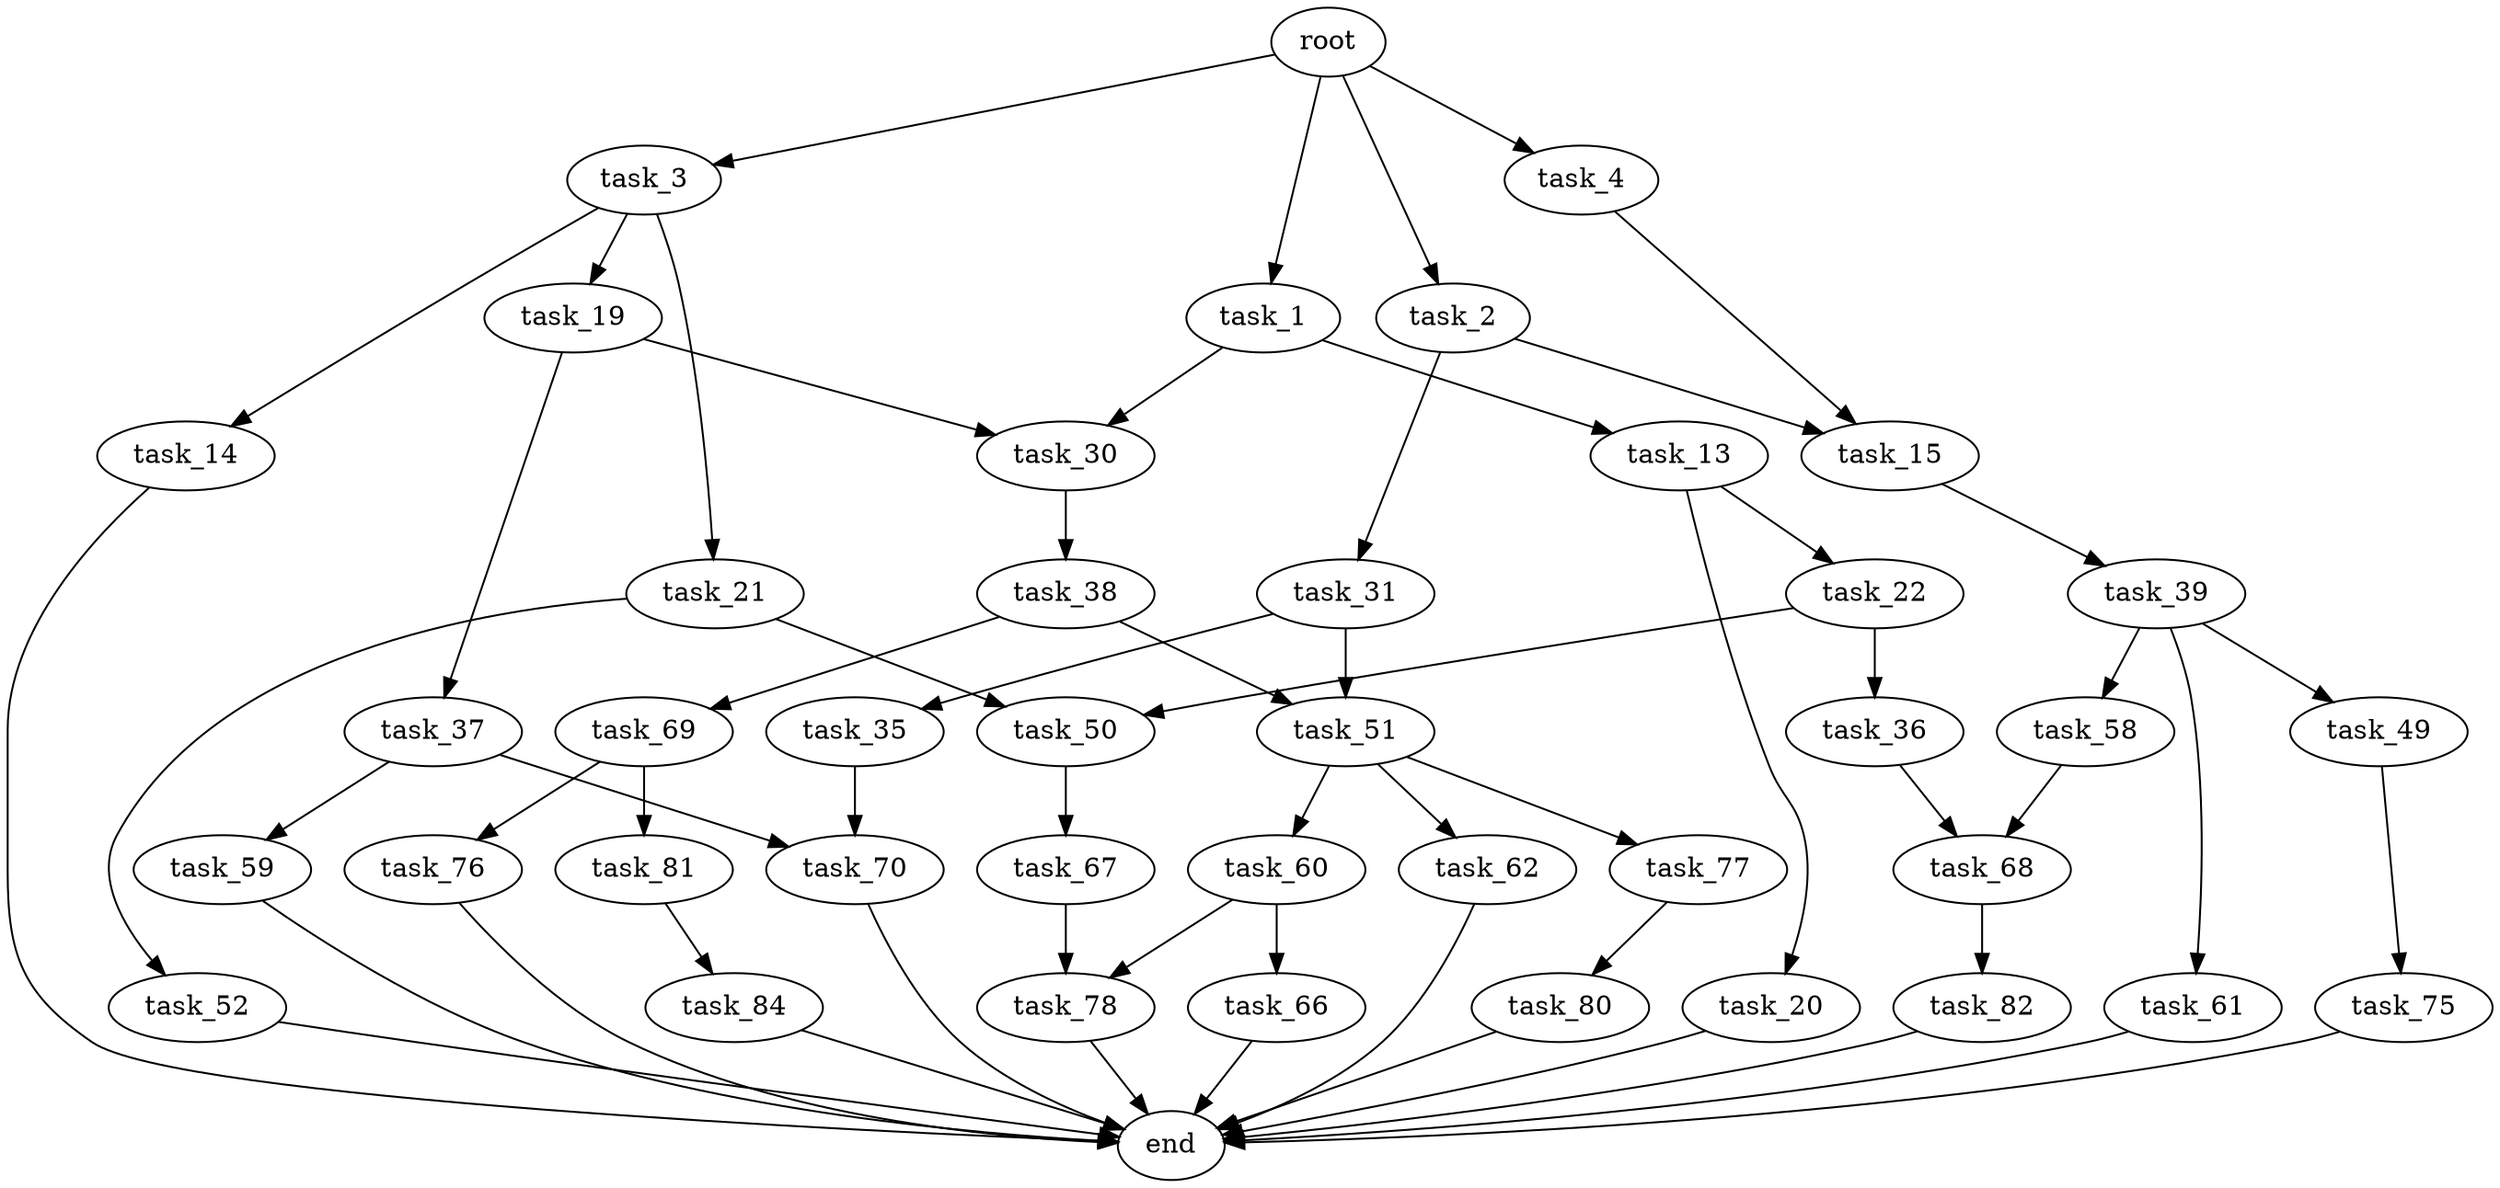 digraph G {
  root [size="0.000000"];
  task_1 [size="9753700159.000000"];
  task_2 [size="15027568311.000000"];
  task_3 [size="1073741824000.000000"];
  task_4 [size="1699023868.000000"];
  task_13 [size="231928233984.000000"];
  task_14 [size="11937781970.000000"];
  task_15 [size="80787488910.000000"];
  task_19 [size="28991029248.000000"];
  task_20 [size="448037046087.000000"];
  task_21 [size="368293445632.000000"];
  task_22 [size="169723143865.000000"];
  task_30 [size="93255425720.000000"];
  task_31 [size="6968911605.000000"];
  task_35 [size="8156801851.000000"];
  task_36 [size="782757789696.000000"];
  task_37 [size="23965942999.000000"];
  task_38 [size="231928233984.000000"];
  task_39 [size="368293445632.000000"];
  task_49 [size="782757789696.000000"];
  task_50 [size="11095063220.000000"];
  task_51 [size="315965380491.000000"];
  task_52 [size="879089213656.000000"];
  task_58 [size="23017903626.000000"];
  task_59 [size="1125915851.000000"];
  task_60 [size="27243062647.000000"];
  task_61 [size="368293445632.000000"];
  task_62 [size="19866802949.000000"];
  task_66 [size="40292252306.000000"];
  task_67 [size="4011740492.000000"];
  task_68 [size="6051717209.000000"];
  task_69 [size="480118340142.000000"];
  task_70 [size="1073741824000.000000"];
  task_75 [size="28991029248.000000"];
  task_76 [size="2533404977.000000"];
  task_77 [size="18992039965.000000"];
  task_78 [size="134217728000.000000"];
  task_80 [size="358332997010.000000"];
  task_81 [size="94622933149.000000"];
  task_82 [size="231928233984.000000"];
  task_84 [size="68719476736.000000"];
  end [size="0.000000"];

  root -> task_1 [size="1.000000"];
  root -> task_2 [size="1.000000"];
  root -> task_3 [size="1.000000"];
  root -> task_4 [size="1.000000"];
  task_1 -> task_13 [size="411041792.000000"];
  task_1 -> task_30 [size="411041792.000000"];
  task_2 -> task_15 [size="679477248.000000"];
  task_2 -> task_31 [size="679477248.000000"];
  task_3 -> task_14 [size="838860800.000000"];
  task_3 -> task_19 [size="838860800.000000"];
  task_3 -> task_21 [size="838860800.000000"];
  task_4 -> task_15 [size="75497472.000000"];
  task_13 -> task_20 [size="301989888.000000"];
  task_13 -> task_22 [size="301989888.000000"];
  task_14 -> end [size="1.000000"];
  task_15 -> task_39 [size="134217728.000000"];
  task_19 -> task_30 [size="75497472.000000"];
  task_19 -> task_37 [size="75497472.000000"];
  task_20 -> end [size="1.000000"];
  task_21 -> task_50 [size="411041792.000000"];
  task_21 -> task_52 [size="411041792.000000"];
  task_22 -> task_36 [size="209715200.000000"];
  task_22 -> task_50 [size="209715200.000000"];
  task_30 -> task_38 [size="134217728.000000"];
  task_31 -> task_35 [size="209715200.000000"];
  task_31 -> task_51 [size="209715200.000000"];
  task_35 -> task_70 [size="134217728.000000"];
  task_36 -> task_68 [size="679477248.000000"];
  task_37 -> task_59 [size="411041792.000000"];
  task_37 -> task_70 [size="411041792.000000"];
  task_38 -> task_51 [size="301989888.000000"];
  task_38 -> task_69 [size="301989888.000000"];
  task_39 -> task_49 [size="411041792.000000"];
  task_39 -> task_58 [size="411041792.000000"];
  task_39 -> task_61 [size="411041792.000000"];
  task_49 -> task_75 [size="679477248.000000"];
  task_50 -> task_67 [size="301989888.000000"];
  task_51 -> task_60 [size="209715200.000000"];
  task_51 -> task_62 [size="209715200.000000"];
  task_51 -> task_77 [size="209715200.000000"];
  task_52 -> end [size="1.000000"];
  task_58 -> task_68 [size="33554432.000000"];
  task_59 -> end [size="1.000000"];
  task_60 -> task_66 [size="536870912.000000"];
  task_60 -> task_78 [size="536870912.000000"];
  task_61 -> end [size="1.000000"];
  task_62 -> end [size="1.000000"];
  task_66 -> end [size="1.000000"];
  task_67 -> task_78 [size="301989888.000000"];
  task_68 -> task_82 [size="679477248.000000"];
  task_69 -> task_76 [size="301989888.000000"];
  task_69 -> task_81 [size="301989888.000000"];
  task_70 -> end [size="1.000000"];
  task_75 -> end [size="1.000000"];
  task_76 -> end [size="1.000000"];
  task_77 -> task_80 [size="411041792.000000"];
  task_78 -> end [size="1.000000"];
  task_80 -> end [size="1.000000"];
  task_81 -> task_84 [size="75497472.000000"];
  task_82 -> end [size="1.000000"];
  task_84 -> end [size="1.000000"];
}
